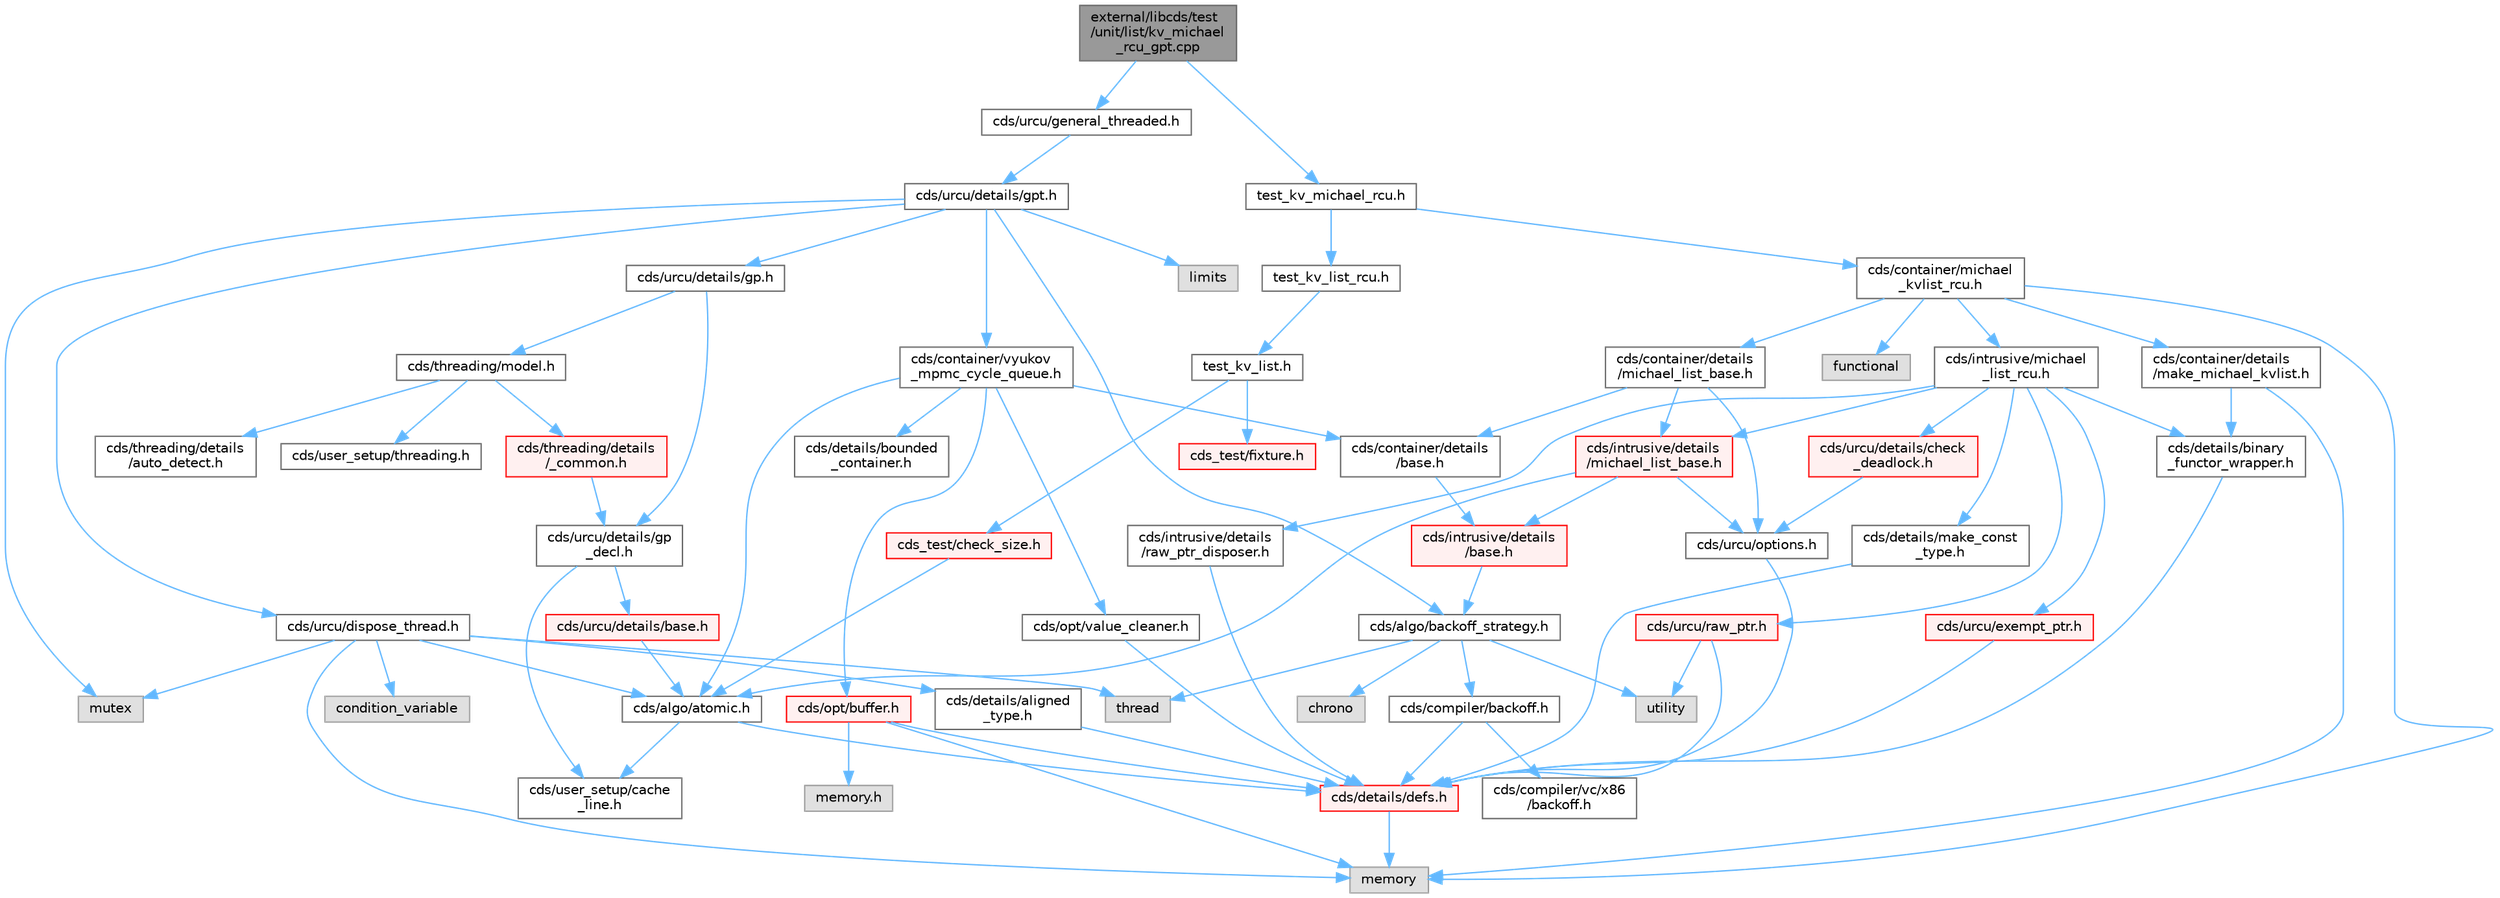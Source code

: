 digraph "external/libcds/test/unit/list/kv_michael_rcu_gpt.cpp"
{
 // LATEX_PDF_SIZE
  bgcolor="transparent";
  edge [fontname=Helvetica,fontsize=10,labelfontname=Helvetica,labelfontsize=10];
  node [fontname=Helvetica,fontsize=10,shape=box,height=0.2,width=0.4];
  Node1 [id="Node000001",label="external/libcds/test\l/unit/list/kv_michael\l_rcu_gpt.cpp",height=0.2,width=0.4,color="gray40", fillcolor="grey60", style="filled", fontcolor="black",tooltip=" "];
  Node1 -> Node2 [id="edge1_Node000001_Node000002",color="steelblue1",style="solid",tooltip=" "];
  Node2 [id="Node000002",label="cds/urcu/general_threaded.h",height=0.2,width=0.4,color="grey40", fillcolor="white", style="filled",URL="$general__threaded_8h.html",tooltip=" "];
  Node2 -> Node3 [id="edge2_Node000002_Node000003",color="steelblue1",style="solid",tooltip=" "];
  Node3 [id="Node000003",label="cds/urcu/details/gpt.h",height=0.2,width=0.4,color="grey40", fillcolor="white", style="filled",URL="$gpt_8h.html",tooltip=" "];
  Node3 -> Node4 [id="edge3_Node000003_Node000004",color="steelblue1",style="solid",tooltip=" "];
  Node4 [id="Node000004",label="mutex",height=0.2,width=0.4,color="grey60", fillcolor="#E0E0E0", style="filled",tooltip=" "];
  Node3 -> Node5 [id="edge4_Node000003_Node000005",color="steelblue1",style="solid",tooltip=" "];
  Node5 [id="Node000005",label="limits",height=0.2,width=0.4,color="grey60", fillcolor="#E0E0E0", style="filled",tooltip=" "];
  Node3 -> Node6 [id="edge5_Node000003_Node000006",color="steelblue1",style="solid",tooltip=" "];
  Node6 [id="Node000006",label="cds/urcu/details/gp.h",height=0.2,width=0.4,color="grey40", fillcolor="white", style="filled",URL="$gp_8h.html",tooltip=" "];
  Node6 -> Node7 [id="edge6_Node000006_Node000007",color="steelblue1",style="solid",tooltip=" "];
  Node7 [id="Node000007",label="cds/urcu/details/gp\l_decl.h",height=0.2,width=0.4,color="grey40", fillcolor="white", style="filled",URL="$gp__decl_8h.html",tooltip=" "];
  Node7 -> Node8 [id="edge7_Node000007_Node000008",color="steelblue1",style="solid",tooltip=" "];
  Node8 [id="Node000008",label="cds/urcu/details/base.h",height=0.2,width=0.4,color="red", fillcolor="#FFF0F0", style="filled",URL="$external_2libcds_2cds_2urcu_2details_2base_8h.html",tooltip=" "];
  Node8 -> Node9 [id="edge8_Node000008_Node000009",color="steelblue1",style="solid",tooltip=" "];
  Node9 [id="Node000009",label="cds/algo/atomic.h",height=0.2,width=0.4,color="grey40", fillcolor="white", style="filled",URL="$external_2libcds_2cds_2algo_2atomic_8h.html",tooltip=" "];
  Node9 -> Node10 [id="edge9_Node000009_Node000010",color="steelblue1",style="solid",tooltip=" "];
  Node10 [id="Node000010",label="cds/details/defs.h",height=0.2,width=0.4,color="red", fillcolor="#FFF0F0", style="filled",URL="$details_2defs_8h.html",tooltip=" "];
  Node10 -> Node18 [id="edge10_Node000010_Node000018",color="steelblue1",style="solid",tooltip=" "];
  Node18 [id="Node000018",label="memory",height=0.2,width=0.4,color="grey60", fillcolor="#E0E0E0", style="filled",tooltip=" "];
  Node9 -> Node23 [id="edge11_Node000009_Node000023",color="steelblue1",style="solid",tooltip=" "];
  Node23 [id="Node000023",label="cds/user_setup/cache\l_line.h",height=0.2,width=0.4,color="grey40", fillcolor="white", style="filled",URL="$cache__line_8h.html",tooltip="Cache-line size definition"];
  Node7 -> Node23 [id="edge12_Node000007_Node000023",color="steelblue1",style="solid",tooltip=" "];
  Node6 -> Node47 [id="edge13_Node000006_Node000047",color="steelblue1",style="solid",tooltip=" "];
  Node47 [id="Node000047",label="cds/threading/model.h",height=0.2,width=0.4,color="grey40", fillcolor="white", style="filled",URL="$model_8h.html",tooltip=" "];
  Node47 -> Node48 [id="edge14_Node000047_Node000048",color="steelblue1",style="solid",tooltip=" "];
  Node48 [id="Node000048",label="cds/threading/details\l/_common.h",height=0.2,width=0.4,color="red", fillcolor="#FFF0F0", style="filled",URL="$__common_8h.html",tooltip=" "];
  Node48 -> Node7 [id="edge15_Node000048_Node000007",color="steelblue1",style="solid",tooltip=" "];
  Node47 -> Node52 [id="edge16_Node000047_Node000052",color="steelblue1",style="solid",tooltip=" "];
  Node52 [id="Node000052",label="cds/user_setup/threading.h",height=0.2,width=0.4,color="grey40", fillcolor="white", style="filled",URL="$external_2libcds_2cds_2user__setup_2threading_8h.html",tooltip=" "];
  Node47 -> Node53 [id="edge17_Node000047_Node000053",color="steelblue1",style="solid",tooltip=" "];
  Node53 [id="Node000053",label="cds/threading/details\l/auto_detect.h",height=0.2,width=0.4,color="grey40", fillcolor="white", style="filled",URL="$auto__detect_8h.html",tooltip=" "];
  Node3 -> Node54 [id="edge18_Node000003_Node000054",color="steelblue1",style="solid",tooltip=" "];
  Node54 [id="Node000054",label="cds/urcu/dispose_thread.h",height=0.2,width=0.4,color="grey40", fillcolor="white", style="filled",URL="$dispose__thread_8h.html",tooltip=" "];
  Node54 -> Node18 [id="edge19_Node000054_Node000018",color="steelblue1",style="solid",tooltip=" "];
  Node54 -> Node37 [id="edge20_Node000054_Node000037",color="steelblue1",style="solid",tooltip=" "];
  Node37 [id="Node000037",label="thread",height=0.2,width=0.4,color="grey60", fillcolor="#E0E0E0", style="filled",tooltip=" "];
  Node54 -> Node4 [id="edge21_Node000054_Node000004",color="steelblue1",style="solid",tooltip=" "];
  Node54 -> Node55 [id="edge22_Node000054_Node000055",color="steelblue1",style="solid",tooltip=" "];
  Node55 [id="Node000055",label="condition_variable",height=0.2,width=0.4,color="grey60", fillcolor="#E0E0E0", style="filled",tooltip=" "];
  Node54 -> Node56 [id="edge23_Node000054_Node000056",color="steelblue1",style="solid",tooltip=" "];
  Node56 [id="Node000056",label="cds/details/aligned\l_type.h",height=0.2,width=0.4,color="grey40", fillcolor="white", style="filled",URL="$aligned__type_8h.html",tooltip=" "];
  Node56 -> Node10 [id="edge24_Node000056_Node000010",color="steelblue1",style="solid",tooltip=" "];
  Node54 -> Node9 [id="edge25_Node000054_Node000009",color="steelblue1",style="solid",tooltip=" "];
  Node3 -> Node57 [id="edge26_Node000003_Node000057",color="steelblue1",style="solid",tooltip=" "];
  Node57 [id="Node000057",label="cds/algo/backoff_strategy.h",height=0.2,width=0.4,color="grey40", fillcolor="white", style="filled",URL="$backoff__strategy_8h.html",tooltip=" "];
  Node57 -> Node42 [id="edge27_Node000057_Node000042",color="steelblue1",style="solid",tooltip=" "];
  Node42 [id="Node000042",label="utility",height=0.2,width=0.4,color="grey60", fillcolor="#E0E0E0", style="filled",tooltip=" "];
  Node57 -> Node37 [id="edge28_Node000057_Node000037",color="steelblue1",style="solid",tooltip=" "];
  Node57 -> Node58 [id="edge29_Node000057_Node000058",color="steelblue1",style="solid",tooltip=" "];
  Node58 [id="Node000058",label="chrono",height=0.2,width=0.4,color="grey60", fillcolor="#E0E0E0", style="filled",tooltip=" "];
  Node57 -> Node59 [id="edge30_Node000057_Node000059",color="steelblue1",style="solid",tooltip=" "];
  Node59 [id="Node000059",label="cds/compiler/backoff.h",height=0.2,width=0.4,color="grey40", fillcolor="white", style="filled",URL="$backoff_8h.html",tooltip=" "];
  Node59 -> Node10 [id="edge31_Node000059_Node000010",color="steelblue1",style="solid",tooltip=" "];
  Node59 -> Node60 [id="edge32_Node000059_Node000060",color="steelblue1",style="solid",tooltip=" "];
  Node60 [id="Node000060",label="cds/compiler/vc/x86\l/backoff.h",height=0.2,width=0.4,color="grey40", fillcolor="white", style="filled",URL="$vc_2x86_2backoff_8h.html",tooltip=" "];
  Node3 -> Node61 [id="edge33_Node000003_Node000061",color="steelblue1",style="solid",tooltip=" "];
  Node61 [id="Node000061",label="cds/container/vyukov\l_mpmc_cycle_queue.h",height=0.2,width=0.4,color="grey40", fillcolor="white", style="filled",URL="$container_2vyukov__mpmc__cycle__queue_8h.html",tooltip=" "];
  Node61 -> Node62 [id="edge34_Node000061_Node000062",color="steelblue1",style="solid",tooltip=" "];
  Node62 [id="Node000062",label="cds/container/details\l/base.h",height=0.2,width=0.4,color="grey40", fillcolor="white", style="filled",URL="$external_2libcds_2cds_2container_2details_2base_8h.html",tooltip=" "];
  Node62 -> Node63 [id="edge35_Node000062_Node000063",color="steelblue1",style="solid",tooltip=" "];
  Node63 [id="Node000063",label="cds/intrusive/details\l/base.h",height=0.2,width=0.4,color="red", fillcolor="#FFF0F0", style="filled",URL="$external_2libcds_2cds_2intrusive_2details_2base_8h.html",tooltip=" "];
  Node63 -> Node57 [id="edge36_Node000063_Node000057",color="steelblue1",style="solid",tooltip=" "];
  Node61 -> Node67 [id="edge37_Node000061_Node000067",color="steelblue1",style="solid",tooltip=" "];
  Node67 [id="Node000067",label="cds/opt/buffer.h",height=0.2,width=0.4,color="red", fillcolor="#FFF0F0", style="filled",URL="$external_2libcds_2cds_2opt_2buffer_8h.html",tooltip=" "];
  Node67 -> Node68 [id="edge38_Node000067_Node000068",color="steelblue1",style="solid",tooltip=" "];
  Node68 [id="Node000068",label="memory.h",height=0.2,width=0.4,color="grey60", fillcolor="#E0E0E0", style="filled",tooltip=" "];
  Node67 -> Node10 [id="edge39_Node000067_Node000010",color="steelblue1",style="solid",tooltip=" "];
  Node67 -> Node18 [id="edge40_Node000067_Node000018",color="steelblue1",style="solid",tooltip=" "];
  Node61 -> Node69 [id="edge41_Node000061_Node000069",color="steelblue1",style="solid",tooltip=" "];
  Node69 [id="Node000069",label="cds/opt/value_cleaner.h",height=0.2,width=0.4,color="grey40", fillcolor="white", style="filled",URL="$value__cleaner_8h.html",tooltip=" "];
  Node69 -> Node10 [id="edge42_Node000069_Node000010",color="steelblue1",style="solid",tooltip=" "];
  Node61 -> Node9 [id="edge43_Node000061_Node000009",color="steelblue1",style="solid",tooltip=" "];
  Node61 -> Node70 [id="edge44_Node000061_Node000070",color="steelblue1",style="solid",tooltip=" "];
  Node70 [id="Node000070",label="cds/details/bounded\l_container.h",height=0.2,width=0.4,color="grey40", fillcolor="white", style="filled",URL="$bounded__container_8h.html",tooltip=" "];
  Node1 -> Node71 [id="edge45_Node000001_Node000071",color="steelblue1",style="solid",tooltip=" "];
  Node71 [id="Node000071",label="test_kv_michael_rcu.h",height=0.2,width=0.4,color="grey40", fillcolor="white", style="filled",URL="$test__kv__michael__rcu_8h.html",tooltip=" "];
  Node71 -> Node72 [id="edge46_Node000071_Node000072",color="steelblue1",style="solid",tooltip=" "];
  Node72 [id="Node000072",label="test_kv_list_rcu.h",height=0.2,width=0.4,color="grey40", fillcolor="white", style="filled",URL="$test__kv__list__rcu_8h.html",tooltip=" "];
  Node72 -> Node73 [id="edge47_Node000072_Node000073",color="steelblue1",style="solid",tooltip=" "];
  Node73 [id="Node000073",label="test_kv_list.h",height=0.2,width=0.4,color="grey40", fillcolor="white", style="filled",URL="$test__kv__list_8h.html",tooltip=" "];
  Node73 -> Node74 [id="edge48_Node000073_Node000074",color="steelblue1",style="solid",tooltip=" "];
  Node74 [id="Node000074",label="cds_test/check_size.h",height=0.2,width=0.4,color="red", fillcolor="#FFF0F0", style="filled",URL="$check__size_8h.html",tooltip=" "];
  Node74 -> Node9 [id="edge49_Node000074_Node000009",color="steelblue1",style="solid",tooltip=" "];
  Node73 -> Node77 [id="edge50_Node000073_Node000077",color="steelblue1",style="solid",tooltip=" "];
  Node77 [id="Node000077",label="cds_test/fixture.h",height=0.2,width=0.4,color="red", fillcolor="#FFF0F0", style="filled",URL="$fixture_8h.html",tooltip=" "];
  Node71 -> Node80 [id="edge51_Node000071_Node000080",color="steelblue1",style="solid",tooltip=" "];
  Node80 [id="Node000080",label="cds/container/michael\l_kvlist_rcu.h",height=0.2,width=0.4,color="grey40", fillcolor="white", style="filled",URL="$michael__kvlist__rcu_8h.html",tooltip=" "];
  Node80 -> Node18 [id="edge52_Node000080_Node000018",color="steelblue1",style="solid",tooltip=" "];
  Node80 -> Node81 [id="edge53_Node000080_Node000081",color="steelblue1",style="solid",tooltip=" "];
  Node81 [id="Node000081",label="functional",height=0.2,width=0.4,color="grey60", fillcolor="#E0E0E0", style="filled",tooltip=" "];
  Node80 -> Node82 [id="edge54_Node000080_Node000082",color="steelblue1",style="solid",tooltip=" "];
  Node82 [id="Node000082",label="cds/container/details\l/michael_list_base.h",height=0.2,width=0.4,color="grey40", fillcolor="white", style="filled",URL="$container_2details_2michael__list__base_8h.html",tooltip=" "];
  Node82 -> Node62 [id="edge55_Node000082_Node000062",color="steelblue1",style="solid",tooltip=" "];
  Node82 -> Node83 [id="edge56_Node000082_Node000083",color="steelblue1",style="solid",tooltip=" "];
  Node83 [id="Node000083",label="cds/intrusive/details\l/michael_list_base.h",height=0.2,width=0.4,color="red", fillcolor="#FFF0F0", style="filled",URL="$intrusive_2details_2michael__list__base_8h.html",tooltip=" "];
  Node83 -> Node63 [id="edge57_Node000083_Node000063",color="steelblue1",style="solid",tooltip=" "];
  Node83 -> Node9 [id="edge58_Node000083_Node000009",color="steelblue1",style="solid",tooltip=" "];
  Node83 -> Node85 [id="edge59_Node000083_Node000085",color="steelblue1",style="solid",tooltip=" "];
  Node85 [id="Node000085",label="cds/urcu/options.h",height=0.2,width=0.4,color="grey40", fillcolor="white", style="filled",URL="$urcu_2options_8h.html",tooltip=" "];
  Node85 -> Node10 [id="edge60_Node000085_Node000010",color="steelblue1",style="solid",tooltip=" "];
  Node82 -> Node85 [id="edge61_Node000082_Node000085",color="steelblue1",style="solid",tooltip=" "];
  Node80 -> Node86 [id="edge62_Node000080_Node000086",color="steelblue1",style="solid",tooltip=" "];
  Node86 [id="Node000086",label="cds/intrusive/michael\l_list_rcu.h",height=0.2,width=0.4,color="grey40", fillcolor="white", style="filled",URL="$intrusive_2michael__list__rcu_8h.html",tooltip=" "];
  Node86 -> Node83 [id="edge63_Node000086_Node000083",color="steelblue1",style="solid",tooltip=" "];
  Node86 -> Node87 [id="edge64_Node000086_Node000087",color="steelblue1",style="solid",tooltip=" "];
  Node87 [id="Node000087",label="cds/urcu/details/check\l_deadlock.h",height=0.2,width=0.4,color="red", fillcolor="#FFF0F0", style="filled",URL="$check__deadlock_8h.html",tooltip=" "];
  Node87 -> Node85 [id="edge65_Node000087_Node000085",color="steelblue1",style="solid",tooltip=" "];
  Node86 -> Node88 [id="edge66_Node000086_Node000088",color="steelblue1",style="solid",tooltip=" "];
  Node88 [id="Node000088",label="cds/details/binary\l_functor_wrapper.h",height=0.2,width=0.4,color="grey40", fillcolor="white", style="filled",URL="$binary__functor__wrapper_8h.html",tooltip=" "];
  Node88 -> Node10 [id="edge67_Node000088_Node000010",color="steelblue1",style="solid",tooltip=" "];
  Node86 -> Node89 [id="edge68_Node000086_Node000089",color="steelblue1",style="solid",tooltip=" "];
  Node89 [id="Node000089",label="cds/details/make_const\l_type.h",height=0.2,width=0.4,color="grey40", fillcolor="white", style="filled",URL="$make__const__type_8h.html",tooltip=" "];
  Node89 -> Node10 [id="edge69_Node000089_Node000010",color="steelblue1",style="solid",tooltip=" "];
  Node86 -> Node90 [id="edge70_Node000086_Node000090",color="steelblue1",style="solid",tooltip=" "];
  Node90 [id="Node000090",label="cds/urcu/exempt_ptr.h",height=0.2,width=0.4,color="red", fillcolor="#FFF0F0", style="filled",URL="$exempt__ptr_8h.html",tooltip=" "];
  Node90 -> Node10 [id="edge71_Node000090_Node000010",color="steelblue1",style="solid",tooltip=" "];
  Node86 -> Node91 [id="edge72_Node000086_Node000091",color="steelblue1",style="solid",tooltip=" "];
  Node91 [id="Node000091",label="cds/urcu/raw_ptr.h",height=0.2,width=0.4,color="red", fillcolor="#FFF0F0", style="filled",URL="$raw__ptr_8h.html",tooltip=" "];
  Node91 -> Node42 [id="edge73_Node000091_Node000042",color="steelblue1",style="solid",tooltip=" "];
  Node91 -> Node10 [id="edge74_Node000091_Node000010",color="steelblue1",style="solid",tooltip=" "];
  Node86 -> Node92 [id="edge75_Node000086_Node000092",color="steelblue1",style="solid",tooltip=" "];
  Node92 [id="Node000092",label="cds/intrusive/details\l/raw_ptr_disposer.h",height=0.2,width=0.4,color="grey40", fillcolor="white", style="filled",URL="$raw__ptr__disposer_8h.html",tooltip=" "];
  Node92 -> Node10 [id="edge76_Node000092_Node000010",color="steelblue1",style="solid",tooltip=" "];
  Node80 -> Node93 [id="edge77_Node000080_Node000093",color="steelblue1",style="solid",tooltip=" "];
  Node93 [id="Node000093",label="cds/container/details\l/make_michael_kvlist.h",height=0.2,width=0.4,color="grey40", fillcolor="white", style="filled",URL="$make__michael__kvlist_8h.html",tooltip=" "];
  Node93 -> Node88 [id="edge78_Node000093_Node000088",color="steelblue1",style="solid",tooltip=" "];
  Node93 -> Node18 [id="edge79_Node000093_Node000018",color="steelblue1",style="solid",tooltip=" "];
}
